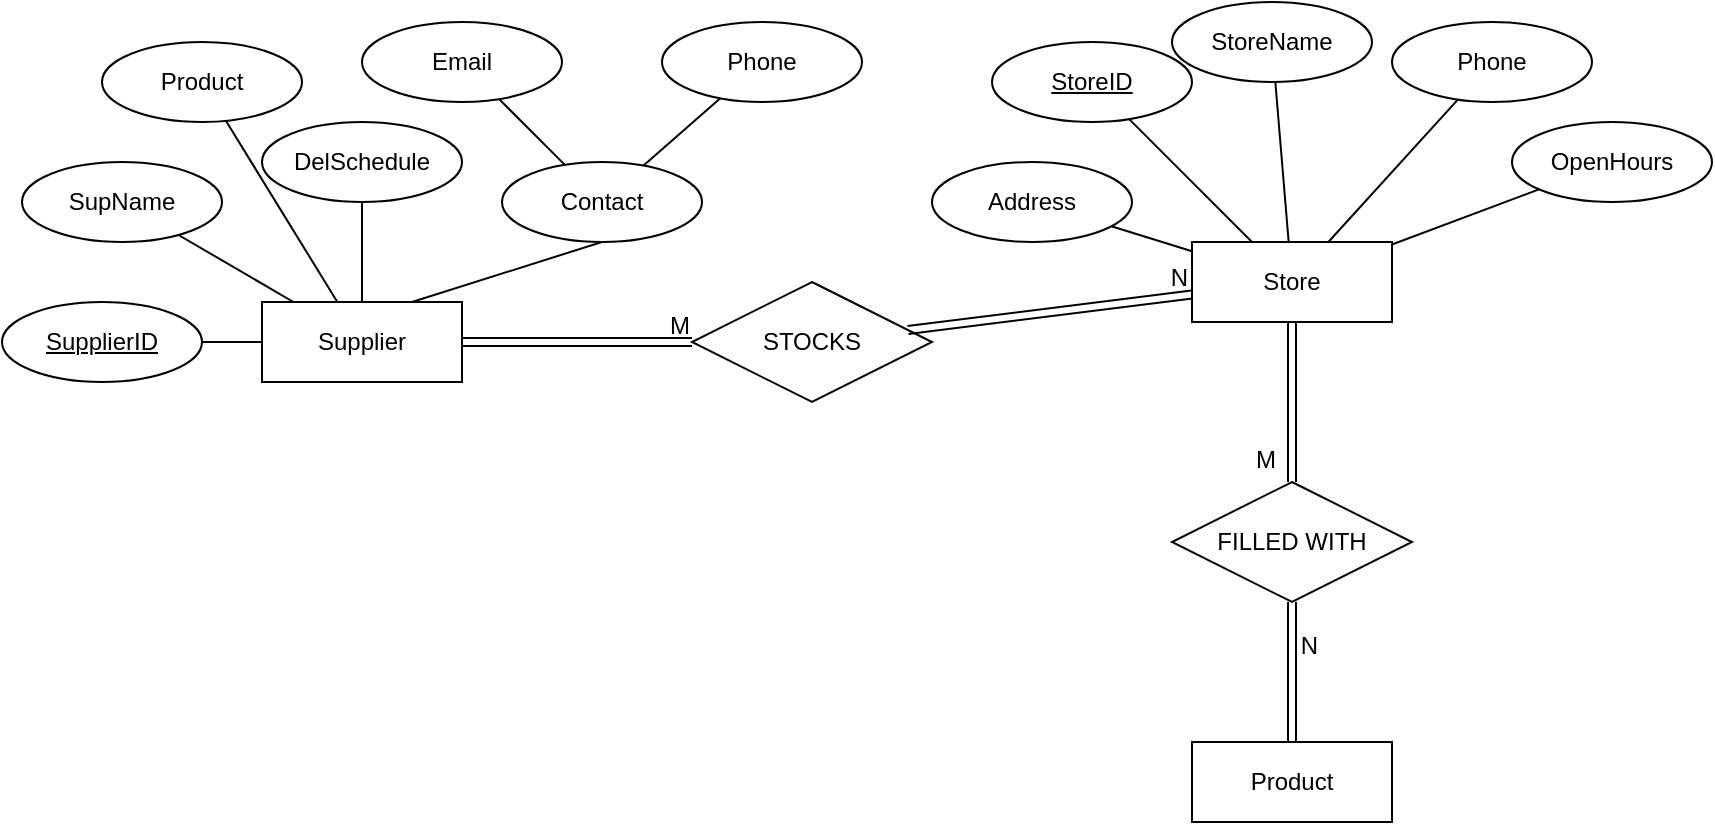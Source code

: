 <mxfile>
    <diagram name="Page-1" id="bHCbOvO1ouY3oDjv0a3s">
        <mxGraphModel dx="1444" dy="520" grid="1" gridSize="10" guides="1" tooltips="1" connect="1" arrows="1" fold="1" page="1" pageScale="1" pageWidth="850" pageHeight="1100" math="0" shadow="0">
            <root>
                <mxCell id="0"/>
                <mxCell id="1" parent="0"/>
                <mxCell id="F2OqH7zCpj2TFXcmhYLf-1" value="Store" style="whiteSpace=wrap;html=1;align=center;" parent="1" vertex="1">
                    <mxGeometry x="555" y="470" width="100" height="40" as="geometry"/>
                </mxCell>
                <mxCell id="F2OqH7zCpj2TFXcmhYLf-2" value="&lt;u&gt;StoreID&lt;/u&gt;" style="ellipse;whiteSpace=wrap;html=1;align=center;" parent="1" vertex="1">
                    <mxGeometry x="455" y="370" width="100" height="40" as="geometry"/>
                </mxCell>
                <mxCell id="F2OqH7zCpj2TFXcmhYLf-5" value="Phone" style="ellipse;whiteSpace=wrap;html=1;align=center;" parent="1" vertex="1">
                    <mxGeometry x="655" y="360" width="100" height="40" as="geometry"/>
                </mxCell>
                <mxCell id="F2OqH7zCpj2TFXcmhYLf-7" value="StoreName" style="ellipse;whiteSpace=wrap;html=1;align=center;" parent="1" vertex="1">
                    <mxGeometry x="545" y="350" width="100" height="40" as="geometry"/>
                </mxCell>
                <mxCell id="F2OqH7zCpj2TFXcmhYLf-8" value="Address" style="ellipse;whiteSpace=wrap;html=1;align=center;" parent="1" vertex="1">
                    <mxGeometry x="425" y="430" width="100" height="40" as="geometry"/>
                </mxCell>
                <mxCell id="F2OqH7zCpj2TFXcmhYLf-11" value="Supplier" style="whiteSpace=wrap;html=1;align=center;" parent="1" vertex="1">
                    <mxGeometry x="90" y="500" width="100" height="40" as="geometry"/>
                </mxCell>
                <mxCell id="F2OqH7zCpj2TFXcmhYLf-12" value="&lt;u&gt;SupplierID&lt;/u&gt;" style="ellipse;whiteSpace=wrap;html=1;align=center;" parent="1" vertex="1">
                    <mxGeometry x="-40" y="500" width="100" height="40" as="geometry"/>
                </mxCell>
                <mxCell id="F2OqH7zCpj2TFXcmhYLf-14" value="DelSchedule" style="ellipse;whiteSpace=wrap;html=1;align=center;" parent="1" vertex="1">
                    <mxGeometry x="90" y="410" width="100" height="40" as="geometry"/>
                </mxCell>
                <mxCell id="F2OqH7zCpj2TFXcmhYLf-15" value="Contact" style="ellipse;whiteSpace=wrap;html=1;align=center;" parent="1" vertex="1">
                    <mxGeometry x="210" y="430" width="100" height="40" as="geometry"/>
                </mxCell>
                <mxCell id="F2OqH7zCpj2TFXcmhYLf-17" value="Email" style="ellipse;whiteSpace=wrap;html=1;align=center;" parent="1" vertex="1">
                    <mxGeometry x="140" y="360" width="100" height="40" as="geometry"/>
                </mxCell>
                <mxCell id="F2OqH7zCpj2TFXcmhYLf-18" value="Phone" style="ellipse;whiteSpace=wrap;html=1;align=center;" parent="1" vertex="1">
                    <mxGeometry x="290" y="360" width="100" height="40" as="geometry"/>
                </mxCell>
                <mxCell id="F2OqH7zCpj2TFXcmhYLf-25" value="" style="endArrow=none;html=1;rounded=0;" parent="1" source="F2OqH7zCpj2TFXcmhYLf-17" target="F2OqH7zCpj2TFXcmhYLf-15" edge="1">
                    <mxGeometry relative="1" as="geometry">
                        <mxPoint x="-60" y="359.5" as="sourcePoint"/>
                        <mxPoint x="100" y="359.5" as="targetPoint"/>
                    </mxGeometry>
                </mxCell>
                <mxCell id="F2OqH7zCpj2TFXcmhYLf-26" value="" style="endArrow=none;html=1;rounded=0;" parent="1" source="F2OqH7zCpj2TFXcmhYLf-18" target="F2OqH7zCpj2TFXcmhYLf-15" edge="1">
                    <mxGeometry relative="1" as="geometry">
                        <mxPoint x="230" y="310" as="sourcePoint"/>
                        <mxPoint x="270" y="359.5" as="targetPoint"/>
                    </mxGeometry>
                </mxCell>
                <mxCell id="F2OqH7zCpj2TFXcmhYLf-29" value="" style="endArrow=none;html=1;rounded=0;" parent="1" source="F2OqH7zCpj2TFXcmhYLf-12" target="F2OqH7zCpj2TFXcmhYLf-11" edge="1">
                    <mxGeometry relative="1" as="geometry">
                        <mxPoint x="-60" y="500" as="sourcePoint"/>
                        <mxPoint x="100" y="500" as="targetPoint"/>
                    </mxGeometry>
                </mxCell>
                <mxCell id="F2OqH7zCpj2TFXcmhYLf-30" value="" style="endArrow=none;html=1;rounded=0;" parent="1" source="F2OqH7zCpj2TFXcmhYLf-14" target="F2OqH7zCpj2TFXcmhYLf-11" edge="1">
                    <mxGeometry relative="1" as="geometry">
                        <mxPoint x="-60" y="500" as="sourcePoint"/>
                        <mxPoint x="100" y="500" as="targetPoint"/>
                    </mxGeometry>
                </mxCell>
                <mxCell id="F2OqH7zCpj2TFXcmhYLf-31" value="" style="endArrow=none;html=1;rounded=0;exitX=0.5;exitY=1;exitDx=0;exitDy=0;entryX=0.75;entryY=0;entryDx=0;entryDy=0;" parent="1" source="F2OqH7zCpj2TFXcmhYLf-15" target="F2OqH7zCpj2TFXcmhYLf-11" edge="1">
                    <mxGeometry relative="1" as="geometry">
                        <mxPoint x="160" y="400" as="sourcePoint"/>
                        <mxPoint x="180" y="440" as="targetPoint"/>
                    </mxGeometry>
                </mxCell>
                <mxCell id="F2OqH7zCpj2TFXcmhYLf-33" value="" style="endArrow=none;html=1;rounded=0;" parent="1" source="F2OqH7zCpj2TFXcmhYLf-1" target="F2OqH7zCpj2TFXcmhYLf-5" edge="1">
                    <mxGeometry relative="1" as="geometry">
                        <mxPoint x="745" y="350" as="sourcePoint"/>
                        <mxPoint x="905" y="350" as="targetPoint"/>
                    </mxGeometry>
                </mxCell>
                <mxCell id="F2OqH7zCpj2TFXcmhYLf-34" value="" style="endArrow=none;html=1;rounded=0;" parent="1" source="F2OqH7zCpj2TFXcmhYLf-1" target="F2OqH7zCpj2TFXcmhYLf-7" edge="1">
                    <mxGeometry relative="1" as="geometry">
                        <mxPoint x="645" y="480" as="sourcePoint"/>
                        <mxPoint x="709" y="437" as="targetPoint"/>
                    </mxGeometry>
                </mxCell>
                <mxCell id="F2OqH7zCpj2TFXcmhYLf-35" value="" style="endArrow=none;html=1;rounded=0;" parent="1" source="F2OqH7zCpj2TFXcmhYLf-2" target="F2OqH7zCpj2TFXcmhYLf-1" edge="1">
                    <mxGeometry relative="1" as="geometry">
                        <mxPoint x="655" y="490" as="sourcePoint"/>
                        <mxPoint x="719" y="447" as="targetPoint"/>
                    </mxGeometry>
                </mxCell>
                <mxCell id="F2OqH7zCpj2TFXcmhYLf-36" value="" style="endArrow=none;html=1;rounded=0;" parent="1" source="F2OqH7zCpj2TFXcmhYLf-8" target="F2OqH7zCpj2TFXcmhYLf-1" edge="1">
                    <mxGeometry relative="1" as="geometry">
                        <mxPoint x="665" y="500" as="sourcePoint"/>
                        <mxPoint x="729" y="457" as="targetPoint"/>
                    </mxGeometry>
                </mxCell>
                <mxCell id="F2OqH7zCpj2TFXcmhYLf-38" value="" style="endArrow=none;html=1;rounded=0;" parent="1" source="F2OqH7zCpj2TFXcmhYLf-37" edge="1">
                    <mxGeometry relative="1" as="geometry">
                        <mxPoint x="675" y="510" as="sourcePoint"/>
                        <mxPoint x="740.161" y="434.346" as="targetPoint"/>
                    </mxGeometry>
                </mxCell>
                <mxCell id="F2OqH7zCpj2TFXcmhYLf-39" value="" style="endArrow=none;html=1;rounded=0;" parent="1" source="F2OqH7zCpj2TFXcmhYLf-1" target="F2OqH7zCpj2TFXcmhYLf-37" edge="1">
                    <mxGeometry relative="1" as="geometry">
                        <mxPoint x="654" y="470" as="sourcePoint"/>
                        <mxPoint x="740.161" y="434.346" as="targetPoint"/>
                    </mxGeometry>
                </mxCell>
                <mxCell id="F2OqH7zCpj2TFXcmhYLf-37" value="OpenHours" style="ellipse;whiteSpace=wrap;html=1;align=center;" parent="1" vertex="1">
                    <mxGeometry x="715" y="410" width="100" height="40" as="geometry"/>
                </mxCell>
                <mxCell id="F2OqH7zCpj2TFXcmhYLf-40" value="STOCKS" style="shape=rhombus;perimeter=rhombusPerimeter;whiteSpace=wrap;html=1;align=center;" parent="1" vertex="1">
                    <mxGeometry x="305" y="490" width="120" height="60" as="geometry"/>
                </mxCell>
                <mxCell id="F2OqH7zCpj2TFXcmhYLf-51" value="" style="shape=link;html=1;rounded=0;" parent="1" source="F2OqH7zCpj2TFXcmhYLf-40" target="F2OqH7zCpj2TFXcmhYLf-1" edge="1">
                    <mxGeometry relative="1" as="geometry">
                        <mxPoint x="440" y="549" as="sourcePoint"/>
                        <mxPoint x="600" y="549" as="targetPoint"/>
                    </mxGeometry>
                </mxCell>
                <mxCell id="F2OqH7zCpj2TFXcmhYLf-52" value="N" style="resizable=0;html=1;whiteSpace=wrap;align=right;verticalAlign=bottom;" parent="F2OqH7zCpj2TFXcmhYLf-51" connectable="0" vertex="1">
                    <mxGeometry x="1" relative="1" as="geometry"/>
                </mxCell>
                <mxCell id="F2OqH7zCpj2TFXcmhYLf-53" value="SupName" style="ellipse;whiteSpace=wrap;html=1;align=center;" parent="1" vertex="1">
                    <mxGeometry x="-30" y="430" width="100" height="40" as="geometry"/>
                </mxCell>
                <mxCell id="F2OqH7zCpj2TFXcmhYLf-54" value="" style="endArrow=none;html=1;rounded=0;" parent="1" source="F2OqH7zCpj2TFXcmhYLf-11" target="F2OqH7zCpj2TFXcmhYLf-53" edge="1">
                    <mxGeometry relative="1" as="geometry">
                        <mxPoint x="350" y="460" as="sourcePoint"/>
                        <mxPoint x="510" y="460" as="targetPoint"/>
                    </mxGeometry>
                </mxCell>
                <mxCell id="3" value="Product" style="ellipse;whiteSpace=wrap;html=1;align=center;" vertex="1" parent="1">
                    <mxGeometry x="10" y="370" width="100" height="40" as="geometry"/>
                </mxCell>
                <mxCell id="4" value="" style="endArrow=none;html=1;rounded=0;" edge="1" parent="1" source="F2OqH7zCpj2TFXcmhYLf-11" target="3">
                    <mxGeometry relative="1" as="geometry">
                        <mxPoint x="123.333" y="510" as="sourcePoint"/>
                        <mxPoint x="13.529" y="427.647" as="targetPoint"/>
                    </mxGeometry>
                </mxCell>
                <mxCell id="7" value="FILLED WITH" style="shape=rhombus;perimeter=rhombusPerimeter;whiteSpace=wrap;html=1;align=center;" vertex="1" parent="1">
                    <mxGeometry x="545" y="590" width="120" height="60" as="geometry"/>
                </mxCell>
                <mxCell id="9" value="Product" style="whiteSpace=wrap;html=1;align=center;" vertex="1" parent="1">
                    <mxGeometry x="555" y="720" width="100" height="40" as="geometry"/>
                </mxCell>
                <mxCell id="12" value="" style="shape=link;html=1;entryX=0.5;entryY=1;entryDx=0;entryDy=0;" edge="1" parent="1" source="7" target="F2OqH7zCpj2TFXcmhYLf-1">
                    <mxGeometry width="100" relative="1" as="geometry">
                        <mxPoint x="310" y="630" as="sourcePoint"/>
                        <mxPoint x="410" y="630" as="targetPoint"/>
                    </mxGeometry>
                </mxCell>
                <mxCell id="13" value="M" style="resizable=0;html=1;whiteSpace=wrap;align=right;verticalAlign=bottom;" connectable="0" vertex="1" parent="1">
                    <mxGeometry x="315" y="530" as="geometry">
                        <mxPoint x="283" y="57" as="offset"/>
                    </mxGeometry>
                </mxCell>
                <mxCell id="14" value="N" style="resizable=0;html=1;whiteSpace=wrap;align=right;verticalAlign=bottom;" connectable="0" vertex="1" parent="1">
                    <mxGeometry x="619.996" y="680.003" as="geometry"/>
                </mxCell>
                <mxCell id="15" value="" style="shape=link;html=1;rounded=0;entryX=0;entryY=0.5;entryDx=0;entryDy=0;" edge="1" parent="1" source="F2OqH7zCpj2TFXcmhYLf-11" target="F2OqH7zCpj2TFXcmhYLf-40">
                    <mxGeometry relative="1" as="geometry">
                        <mxPoint x="240" y="530" as="sourcePoint"/>
                        <mxPoint x="322" y="510" as="targetPoint"/>
                    </mxGeometry>
                </mxCell>
                <mxCell id="16" value="M" style="resizable=0;html=1;whiteSpace=wrap;align=right;verticalAlign=bottom;" connectable="0" vertex="1" parent="15">
                    <mxGeometry x="1" relative="1" as="geometry"/>
                </mxCell>
                <mxCell id="17" value="" style="shape=link;html=1;exitX=0.5;exitY=0;exitDx=0;exitDy=0;entryX=0.5;entryY=1;entryDx=0;entryDy=0;" edge="1" parent="1" source="9" target="7">
                    <mxGeometry width="100" relative="1" as="geometry">
                        <mxPoint x="400" y="620" as="sourcePoint"/>
                        <mxPoint x="500" y="620" as="targetPoint"/>
                    </mxGeometry>
                </mxCell>
            </root>
        </mxGraphModel>
    </diagram>
</mxfile>